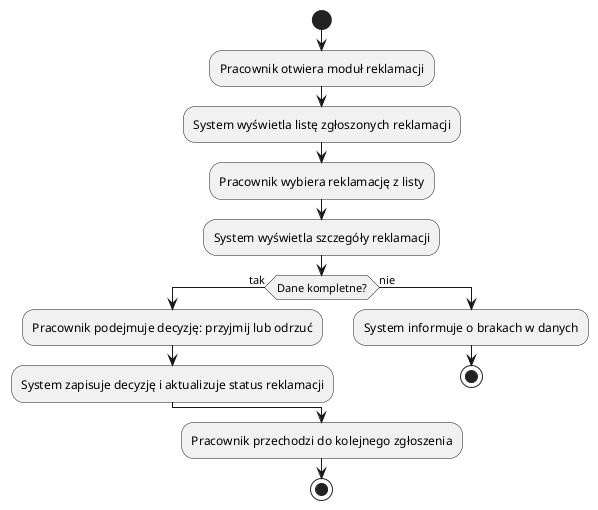 @startuml

start

:Pracownik otwiera moduł reklamacji;
:System wyświetla listę zgłoszonych reklamacji;
:Pracownik wybiera reklamację z listy;
:System wyświetla szczegóły reklamacji;

if (Dane kompletne?) then (tak)
  :Pracownik podejmuje decyzję: przyjmij lub odrzuć;
  :System zapisuje decyzję i aktualizuje status reklamacji;
else (nie)
  :System informuje o brakach w danych;
  stop
endif

:Pracownik przechodzi do kolejnego zgłoszenia;
stop

@enduml
